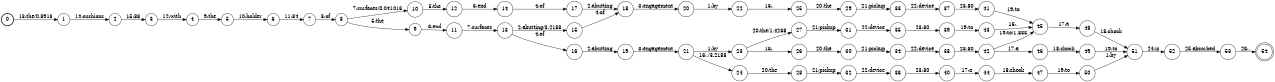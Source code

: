 digraph FST {
rankdir = LR;
size = "8.5,11";
label = "";
center = 1;
orientation = Portrait;
ranksep = "0.4";
nodesep = "0.25";
0 [label = "0", shape = circle, style = bold, fontsize = 14]
	0 -> 1 [label = "13:the/0.8916", fontsize = 14];
1 [label = "1", shape = circle, style = solid, fontsize = 14]
	1 -> 2 [label = "14:cushions", fontsize = 14];
2 [label = "2", shape = circle, style = solid, fontsize = 14]
	2 -> 3 [label = "15:86", fontsize = 14];
3 [label = "3", shape = circle, style = solid, fontsize = 14]
	3 -> 4 [label = "12:with", fontsize = 14];
4 [label = "4", shape = circle, style = solid, fontsize = 14]
	4 -> 5 [label = "9:the", fontsize = 14];
5 [label = "5", shape = circle, style = solid, fontsize = 14]
	5 -> 6 [label = "10:holder", fontsize = 14];
6 [label = "6", shape = circle, style = solid, fontsize = 14]
	6 -> 7 [label = "11:84", fontsize = 14];
7 [label = "7", shape = circle, style = solid, fontsize = 14]
	7 -> 8 [label = "8:of", fontsize = 14];
8 [label = "8", shape = circle, style = solid, fontsize = 14]
	8 -> 10 [label = "7:surfaces/0.041016", fontsize = 14];
	8 -> 9 [label = "5:the", fontsize = 14];
9 [label = "9", shape = circle, style = solid, fontsize = 14]
	9 -> 11 [label = "6:end", fontsize = 14];
10 [label = "10", shape = circle, style = solid, fontsize = 14]
	10 -> 12 [label = "5:the", fontsize = 14];
11 [label = "11", shape = circle, style = solid, fontsize = 14]
	11 -> 13 [label = "7:surfaces", fontsize = 14];
12 [label = "12", shape = circle, style = solid, fontsize = 14]
	12 -> 14 [label = "6:end", fontsize = 14];
13 [label = "13", shape = circle, style = solid, fontsize = 14]
	13 -> 15 [label = "2:abutting/3.2188", fontsize = 14];
	13 -> 16 [label = "4:of", fontsize = 14];
14 [label = "14", shape = circle, style = solid, fontsize = 14]
	14 -> 17 [label = "4:of", fontsize = 14];
15 [label = "15", shape = circle, style = solid, fontsize = 14]
	15 -> 18 [label = "4:of", fontsize = 14];
16 [label = "16", shape = circle, style = solid, fontsize = 14]
	16 -> 19 [label = "2:abutting", fontsize = 14];
17 [label = "17", shape = circle, style = solid, fontsize = 14]
	17 -> 18 [label = "2:abutting", fontsize = 14];
18 [label = "18", shape = circle, style = solid, fontsize = 14]
	18 -> 20 [label = "3:engagement", fontsize = 14];
19 [label = "19", shape = circle, style = solid, fontsize = 14]
	19 -> 21 [label = "3:engagement", fontsize = 14];
20 [label = "20", shape = circle, style = solid, fontsize = 14]
	20 -> 22 [label = "1:by", fontsize = 14];
21 [label = "21", shape = circle, style = solid, fontsize = 14]
	21 -> 23 [label = "1:by", fontsize = 14];
	21 -> 24 [label = "16:,/3.2188", fontsize = 14];
22 [label = "22", shape = circle, style = solid, fontsize = 14]
	22 -> 25 [label = "16:,", fontsize = 14];
23 [label = "23", shape = circle, style = solid, fontsize = 14]
	23 -> 27 [label = "20:the/1.4268", fontsize = 14];
	23 -> 26 [label = "16:,", fontsize = 14];
24 [label = "24", shape = circle, style = solid, fontsize = 14]
	24 -> 28 [label = "20:the", fontsize = 14];
25 [label = "25", shape = circle, style = solid, fontsize = 14]
	25 -> 29 [label = "20:the", fontsize = 14];
26 [label = "26", shape = circle, style = solid, fontsize = 14]
	26 -> 30 [label = "20:the", fontsize = 14];
27 [label = "27", shape = circle, style = solid, fontsize = 14]
	27 -> 31 [label = "21:pickup", fontsize = 14];
28 [label = "28", shape = circle, style = solid, fontsize = 14]
	28 -> 32 [label = "21:pickup", fontsize = 14];
29 [label = "29", shape = circle, style = solid, fontsize = 14]
	29 -> 33 [label = "21:pickup", fontsize = 14];
30 [label = "30", shape = circle, style = solid, fontsize = 14]
	30 -> 34 [label = "21:pickup", fontsize = 14];
31 [label = "31", shape = circle, style = solid, fontsize = 14]
	31 -> 35 [label = "22:device", fontsize = 14];
32 [label = "32", shape = circle, style = solid, fontsize = 14]
	32 -> 36 [label = "22:device", fontsize = 14];
33 [label = "33", shape = circle, style = solid, fontsize = 14]
	33 -> 37 [label = "22:device", fontsize = 14];
34 [label = "34", shape = circle, style = solid, fontsize = 14]
	34 -> 38 [label = "22:device", fontsize = 14];
35 [label = "35", shape = circle, style = solid, fontsize = 14]
	35 -> 39 [label = "23:80", fontsize = 14];
36 [label = "36", shape = circle, style = solid, fontsize = 14]
	36 -> 40 [label = "23:80", fontsize = 14];
37 [label = "37", shape = circle, style = solid, fontsize = 14]
	37 -> 41 [label = "23:80", fontsize = 14];
38 [label = "38", shape = circle, style = solid, fontsize = 14]
	38 -> 42 [label = "23:80", fontsize = 14];
39 [label = "39", shape = circle, style = solid, fontsize = 14]
	39 -> 43 [label = "19:to", fontsize = 14];
40 [label = "40", shape = circle, style = solid, fontsize = 14]
	40 -> 44 [label = "17:a", fontsize = 14];
41 [label = "41", shape = circle, style = solid, fontsize = 14]
	41 -> 45 [label = "19:to", fontsize = 14];
42 [label = "42", shape = circle, style = solid, fontsize = 14]
	42 -> 46 [label = "17:a", fontsize = 14];
	42 -> 45 [label = "19:to/1.833", fontsize = 14];
43 [label = "43", shape = circle, style = solid, fontsize = 14]
	43 -> 45 [label = "16:,", fontsize = 14];
44 [label = "44", shape = circle, style = solid, fontsize = 14]
	44 -> 47 [label = "18:shock", fontsize = 14];
45 [label = "45", shape = circle, style = solid, fontsize = 14]
	45 -> 48 [label = "17:a", fontsize = 14];
46 [label = "46", shape = circle, style = solid, fontsize = 14]
	46 -> 49 [label = "18:shock", fontsize = 14];
47 [label = "47", shape = circle, style = solid, fontsize = 14]
	47 -> 50 [label = "19:to", fontsize = 14];
48 [label = "48", shape = circle, style = solid, fontsize = 14]
	48 -> 51 [label = "18:shock", fontsize = 14];
49 [label = "49", shape = circle, style = solid, fontsize = 14]
	49 -> 51 [label = "19:to", fontsize = 14];
50 [label = "50", shape = circle, style = solid, fontsize = 14]
	50 -> 51 [label = "1:by", fontsize = 14];
51 [label = "51", shape = circle, style = solid, fontsize = 14]
	51 -> 52 [label = "24:is", fontsize = 14];
52 [label = "52", shape = circle, style = solid, fontsize = 14]
	52 -> 53 [label = "25:absorbed", fontsize = 14];
53 [label = "53", shape = circle, style = solid, fontsize = 14]
	53 -> 54 [label = "26:.", fontsize = 14];
54 [label = "54", shape = doublecircle, style = solid, fontsize = 14]
}
